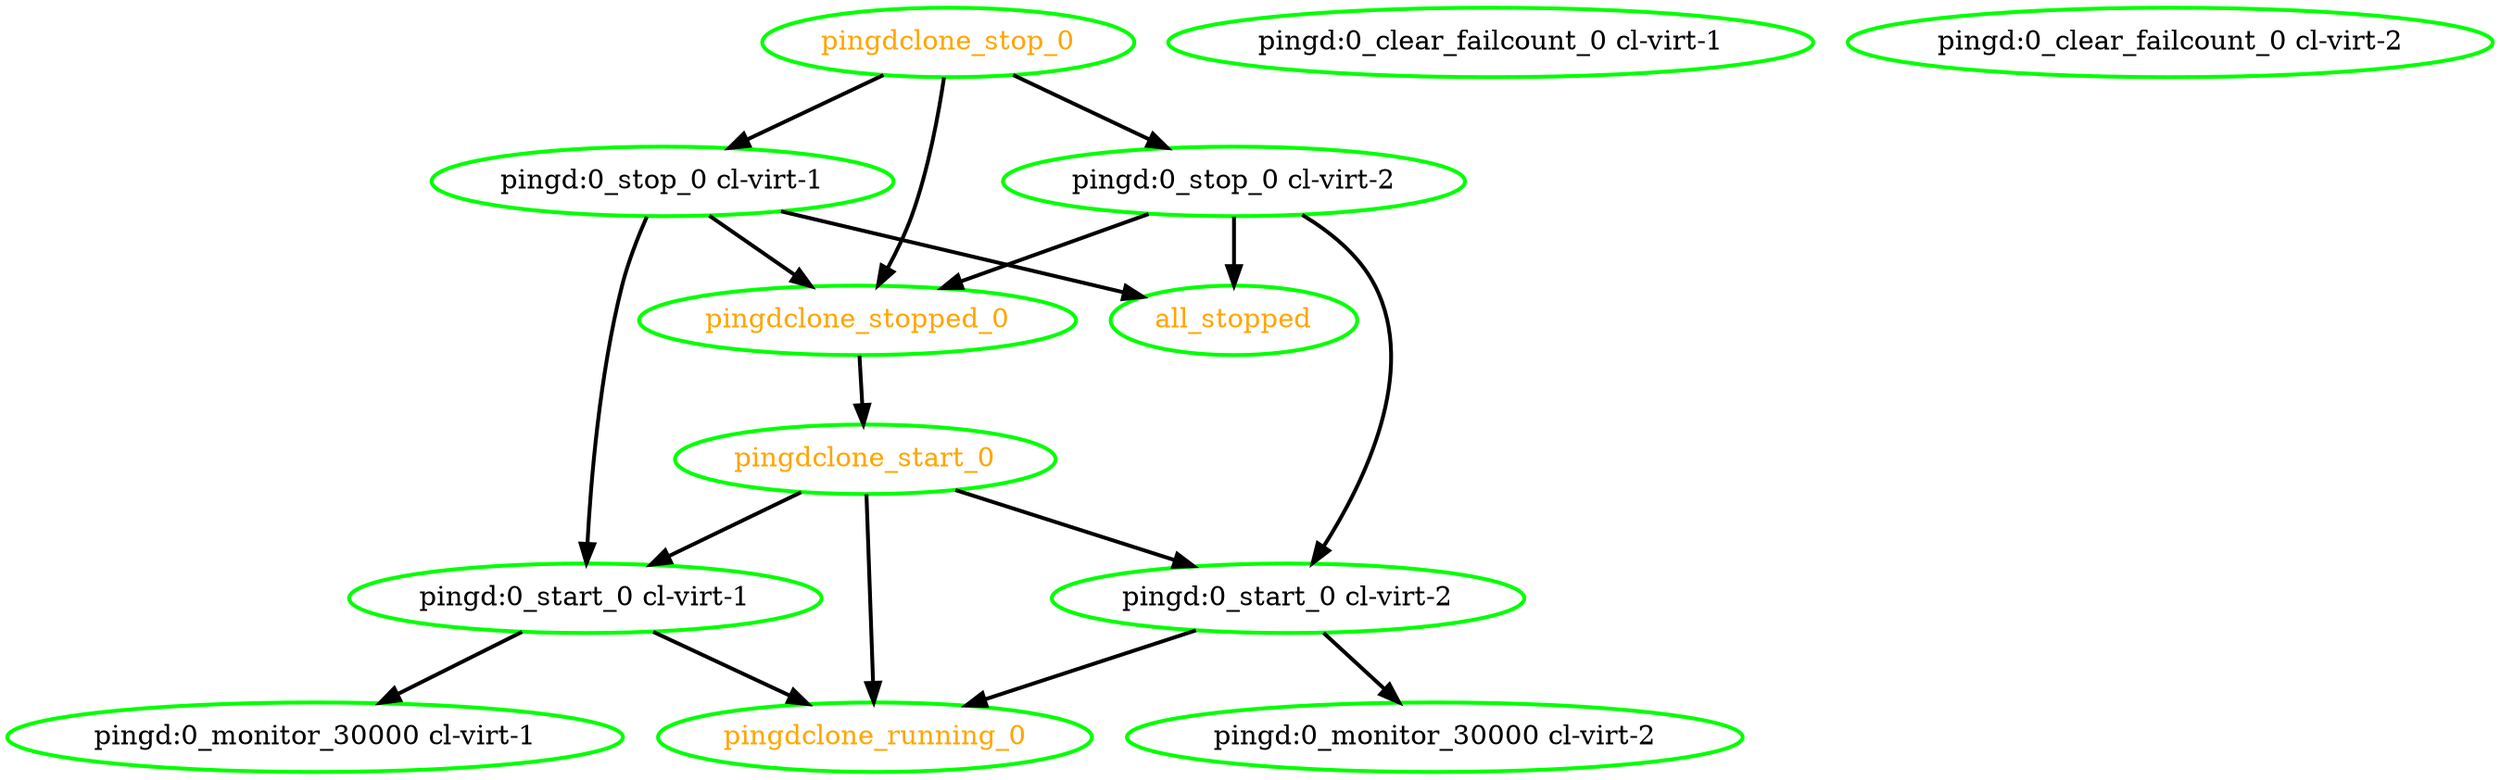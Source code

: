 digraph "g" {
"all_stopped" [ style=bold color="green" fontcolor="orange" ]
"pingd:0_clear_failcount_0 cl-virt-1" [ style=bold color="green" fontcolor="black"]
"pingd:0_clear_failcount_0 cl-virt-2" [ style=bold color="green" fontcolor="black"]
"pingd:0_monitor_30000 cl-virt-1" [ style=bold color="green" fontcolor="black" ]
"pingd:0_monitor_30000 cl-virt-2" [ style=bold color="green" fontcolor="black"]
"pingd:0_start_0 cl-virt-1" -> "pingd:0_monitor_30000 cl-virt-1" [ style = bold]
"pingd:0_start_0 cl-virt-1" -> "pingdclone_running_0" [ style = bold]
"pingd:0_start_0 cl-virt-1" [ style=bold color="green" fontcolor="black" ]
"pingd:0_start_0 cl-virt-2" -> "pingd:0_monitor_30000 cl-virt-2" [ style = bold]
"pingd:0_start_0 cl-virt-2" -> "pingdclone_running_0" [ style = bold]
"pingd:0_start_0 cl-virt-2" [ style=bold color="green" fontcolor="black"]
"pingd:0_stop_0 cl-virt-1" -> "all_stopped" [ style = bold]
"pingd:0_stop_0 cl-virt-1" -> "pingd:0_start_0 cl-virt-1" [ style = bold]
"pingd:0_stop_0 cl-virt-1" -> "pingdclone_stopped_0" [ style = bold]
"pingd:0_stop_0 cl-virt-1" [ style=bold color="green" fontcolor="black" ]
"pingd:0_stop_0 cl-virt-2" -> "all_stopped" [ style = bold]
"pingd:0_stop_0 cl-virt-2" -> "pingd:0_start_0 cl-virt-2" [ style = bold]
"pingd:0_stop_0 cl-virt-2" -> "pingdclone_stopped_0" [ style = bold]
"pingd:0_stop_0 cl-virt-2" [ style=bold color="green" fontcolor="black"]
"pingdclone_running_0" [ style=bold color="green" fontcolor="orange" ]
"pingdclone_start_0" -> "pingd:0_start_0 cl-virt-1" [ style = bold]
"pingdclone_start_0" -> "pingd:0_start_0 cl-virt-2" [ style = bold]
"pingdclone_start_0" -> "pingdclone_running_0" [ style = bold]
"pingdclone_start_0" [ style=bold color="green" fontcolor="orange" ]
"pingdclone_stop_0" -> "pingd:0_stop_0 cl-virt-1" [ style = bold]
"pingdclone_stop_0" -> "pingd:0_stop_0 cl-virt-2" [ style = bold]
"pingdclone_stop_0" -> "pingdclone_stopped_0" [ style = bold]
"pingdclone_stop_0" [ style=bold color="green" fontcolor="orange" ]
"pingdclone_stopped_0" -> "pingdclone_start_0" [ style = bold]
"pingdclone_stopped_0" [ style=bold color="green" fontcolor="orange" ]
}
